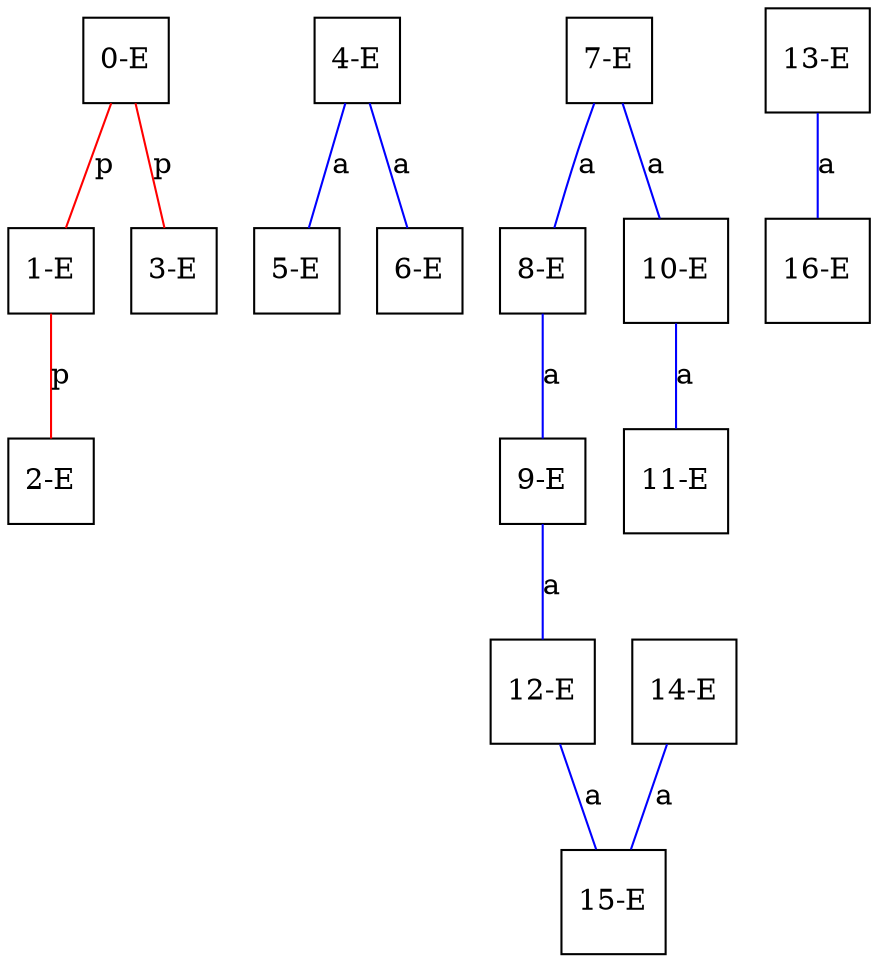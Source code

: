 graph ProteinGraph {
    0 [label="0-E" shape=square color=black];
    1 [label="1-E" shape=square color=black];
    2 [label="2-E" shape=square color=black];
    3 [label="3-E" shape=square color=black];
    4 [label="4-E" shape=square color=black];
    5 [label="5-E" shape=square color=black];
    6 [label="6-E" shape=square color=black];
    7 [label="7-E" shape=square color=black];
    8 [label="8-E" shape=square color=black];
    9 [label="9-E" shape=square color=black];
    10 [label="10-E" shape=square color=black];
    11 [label="11-E" shape=square color=black];
    12 [label="12-E" shape=square color=black];
    13 [label="13-E" shape=square color=black];
    14 [label="14-E" shape=square color=black];
    15 [label="15-E" shape=square color=black];
    16 [label="16-E" shape=square color=black];
    0 -- 1 [label="p" color=red];
    0 -- 3 [label="p" color=red];
    1 -- 2 [label="p" color=red];
    4 -- 5 [label="a" color=blue];
    4 -- 6 [label="a" color=blue];
    7 -- 8 [label="a" color=blue];
    7 -- 10 [label="a" color=blue];
    8 -- 9 [label="a" color=blue];
    9 -- 12 [label="a" color=blue];
    10 -- 11 [label="a" color=blue];
    12 -- 15 [label="a" color=blue];
    13 -- 16 [label="a" color=blue];
    14 -- 15 [label="a" color=blue];
}
